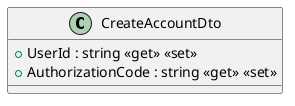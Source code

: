@startuml
class CreateAccountDto {
    + UserId : string <<get>> <<set>>
    + AuthorizationCode : string <<get>> <<set>>
}
@enduml

